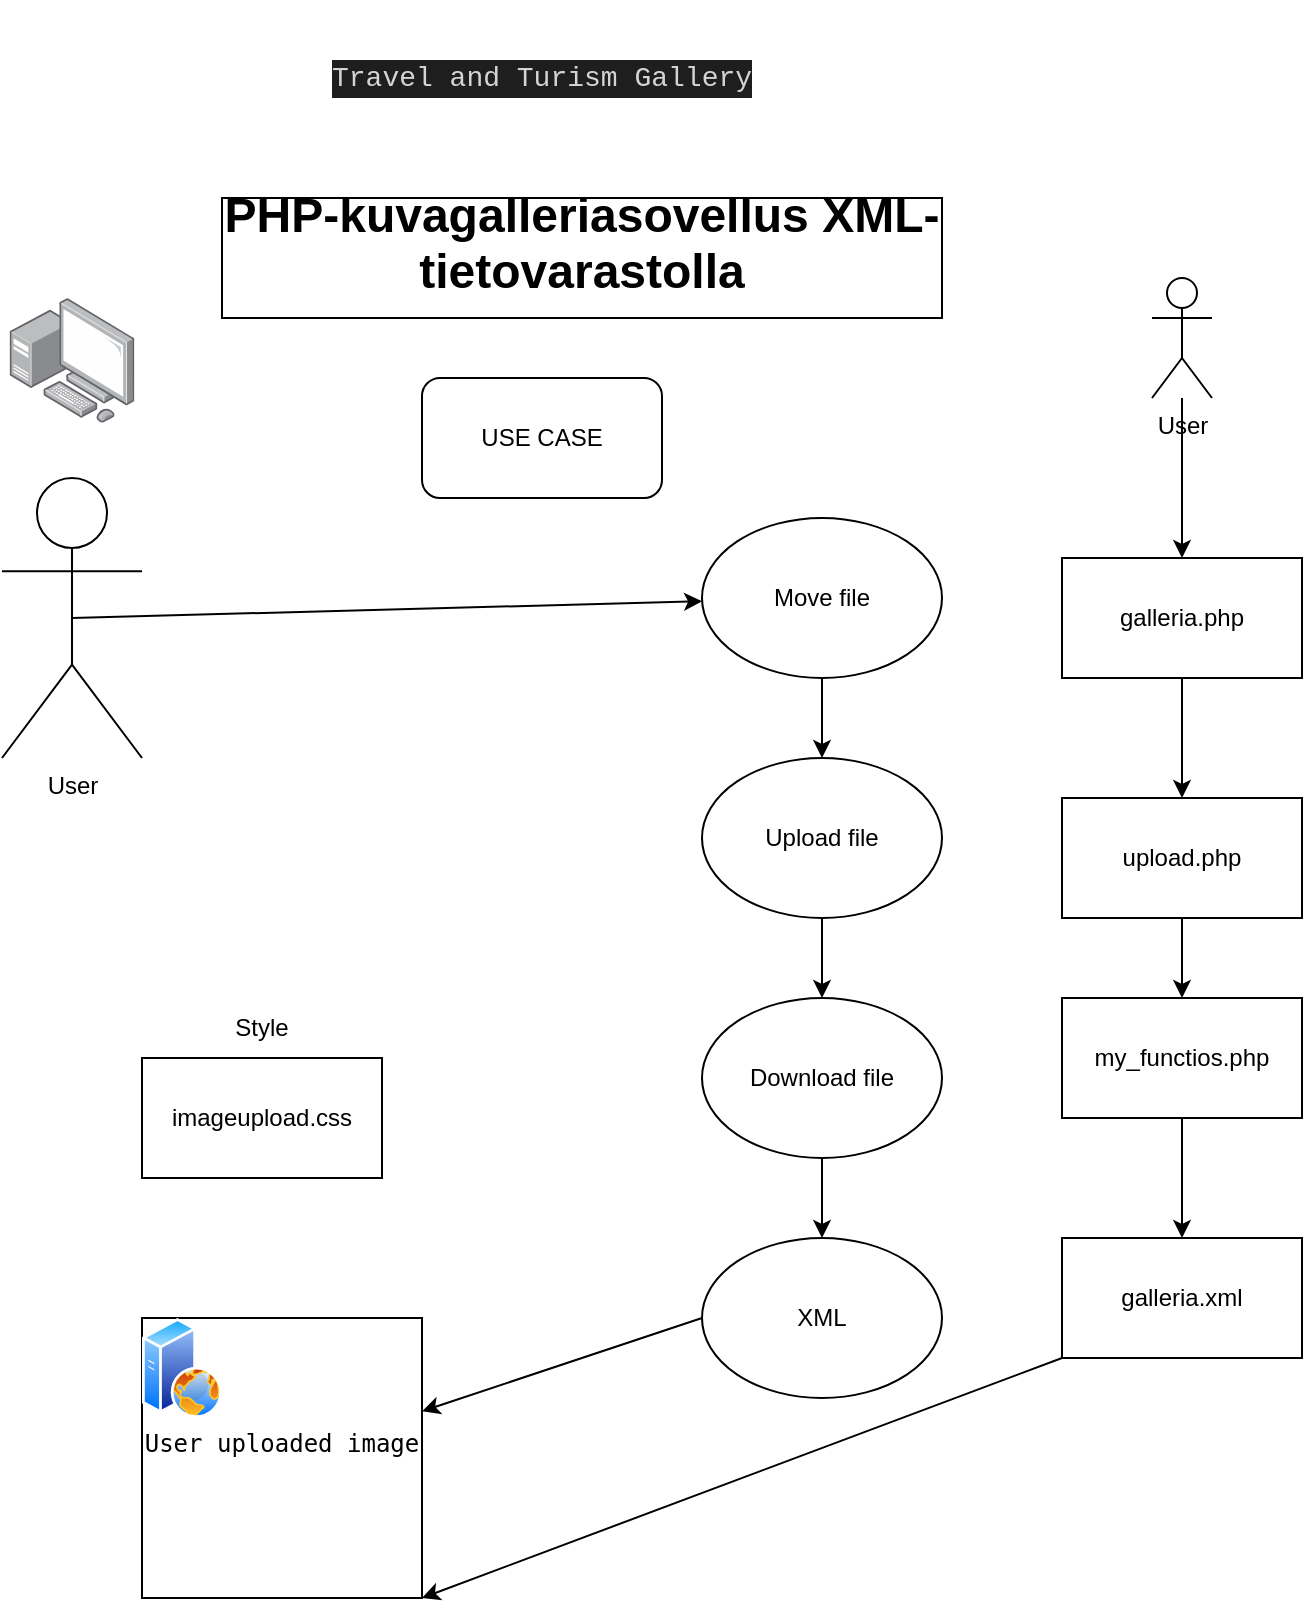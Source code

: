 <mxfile version="13.7.9" type="device"><diagram id="3u-kORJUIv4Gpr1ba2dF" name="Sivu-1"><mxGraphModel dx="1422" dy="1991" grid="1" gridSize="10" guides="1" tooltips="1" connect="1" arrows="1" fold="1" page="1" pageScale="1" pageWidth="827" pageHeight="1169" math="0" shadow="0"><root><mxCell id="0"/><mxCell id="1" parent="0"/><mxCell id="vqOfBWrLuPoAhY5dBW30-1" value="User" style="shape=umlActor;verticalLabelPosition=bottom;verticalAlign=top;html=1;outlineConnect=0;" vertex="1" parent="1"><mxGeometry x="90" y="220" width="70" height="140" as="geometry"/></mxCell><mxCell id="vqOfBWrLuPoAhY5dBW30-2" value="&#10;&lt;h1 class=&quot;page-header&quot;&gt;PHP-kuvagalleriasovellus XML-tietovarastolla&lt;/h1&gt;&#10;&#10;" style="rounded=0;whiteSpace=wrap;html=1;" vertex="1" parent="1"><mxGeometry x="200" y="80" width="360" height="60" as="geometry"/></mxCell><mxCell id="vqOfBWrLuPoAhY5dBW30-3" value="USE CASE" style="rounded=1;whiteSpace=wrap;html=1;" vertex="1" parent="1"><mxGeometry x="300" y="170" width="120" height="60" as="geometry"/></mxCell><mxCell id="vqOfBWrLuPoAhY5dBW30-4" value="Move file" style="ellipse;whiteSpace=wrap;html=1;" vertex="1" parent="1"><mxGeometry x="440" y="240" width="120" height="80" as="geometry"/></mxCell><mxCell id="vqOfBWrLuPoAhY5dBW30-5" value="" style="endArrow=classic;html=1;exitX=0.5;exitY=0.5;exitDx=0;exitDy=0;exitPerimeter=0;" edge="1" parent="1" source="vqOfBWrLuPoAhY5dBW30-1" target="vqOfBWrLuPoAhY5dBW30-4"><mxGeometry width="50" height="50" relative="1" as="geometry"><mxPoint x="390" y="450" as="sourcePoint"/><mxPoint x="440" y="400" as="targetPoint"/></mxGeometry></mxCell><mxCell id="vqOfBWrLuPoAhY5dBW30-6" value="Upload file" style="ellipse;whiteSpace=wrap;html=1;" vertex="1" parent="1"><mxGeometry x="440" y="360" width="120" height="80" as="geometry"/></mxCell><mxCell id="vqOfBWrLuPoAhY5dBW30-7" value="Download file" style="ellipse;whiteSpace=wrap;html=1;" vertex="1" parent="1"><mxGeometry x="440" y="480" width="120" height="80" as="geometry"/></mxCell><mxCell id="vqOfBWrLuPoAhY5dBW30-8" value="XML" style="ellipse;whiteSpace=wrap;html=1;" vertex="1" parent="1"><mxGeometry x="440" y="600" width="120" height="80" as="geometry"/></mxCell><mxCell id="vqOfBWrLuPoAhY5dBW30-9" value="&#10;&#10;&lt;div style=&quot;color: rgb(212, 212, 212); background-color: rgb(30, 30, 30); font-family: consolas, &amp;quot;courier new&amp;quot;, monospace; font-weight: normal; font-size: 14px; line-height: 19px;&quot;&gt;&lt;div&gt;&lt;span style=&quot;color: #d4d4d4&quot;&gt;Travel&amp;nbsp;and&amp;nbsp;Turism&amp;nbsp;Gallery&lt;/span&gt;&lt;/div&gt;&lt;/div&gt;&#10;&#10;" style="text;html=1;strokeColor=none;fillColor=none;align=center;verticalAlign=middle;whiteSpace=wrap;rounded=0;" vertex="1" parent="1"><mxGeometry x="340" y="10" width="40" height="20" as="geometry"/></mxCell><mxCell id="vqOfBWrLuPoAhY5dBW30-10" value="&#10;&lt;div class=&quot;tw-ta-container hide-focus-ring tw-nfl&quot; id=&quot;tw-target-text-container&quot; tabindex=&quot;0&quot;&gt;&lt;pre class=&quot;tw-data-text tw-text-large XcVN5d tw-ta&quot; id=&quot;tw-target-text&quot; style=&quot;text-align: left&quot; dir=&quot;ltr&quot;&gt;&lt;span lang=&quot;en&quot;&gt;User uploaded image&lt;/span&gt;&lt;/pre&gt;&lt;/div&gt;&lt;div class=&quot;tw-ta-container hide-focus-ring tw-nfl&quot; id=&quot;tw-target-rmn-container&quot;&gt;&lt;pre class=&quot;tw-data-placeholder tw-text-small tw-ta&quot; id=&quot;tw-target-rmn&quot; style=&quot;text-align: left&quot; dir=&quot;ltr&quot;&gt;&lt;span&gt;&lt;/span&gt;&lt;/pre&gt;&lt;/div&gt;&#10;&#10;" style="whiteSpace=wrap;html=1;aspect=fixed;" vertex="1" parent="1"><mxGeometry x="160" y="640" width="140" height="140" as="geometry"/></mxCell><mxCell id="vqOfBWrLuPoAhY5dBW30-11" value="" style="endArrow=classic;html=1;exitX=0;exitY=0.5;exitDx=0;exitDy=0;" edge="1" parent="1" source="vqOfBWrLuPoAhY5dBW30-8" target="vqOfBWrLuPoAhY5dBW30-10"><mxGeometry width="50" height="50" relative="1" as="geometry"><mxPoint x="560" y="460" as="sourcePoint"/><mxPoint x="610" y="410" as="targetPoint"/></mxGeometry></mxCell><mxCell id="vqOfBWrLuPoAhY5dBW30-13" value="" style="points=[];aspect=fixed;html=1;align=center;shadow=0;dashed=0;image;image=img/lib/allied_telesis/computer_and_terminals/Personal_Computer_with_Server.svg;" vertex="1" parent="1"><mxGeometry x="93.8" y="130" width="62.4" height="62.4" as="geometry"/></mxCell><mxCell id="vqOfBWrLuPoAhY5dBW30-14" value="" style="aspect=fixed;perimeter=ellipsePerimeter;html=1;align=center;shadow=0;dashed=0;spacingTop=3;image;image=img/lib/active_directory/web_server.svg;" vertex="1" parent="1"><mxGeometry x="160" y="640" width="40" height="50" as="geometry"/></mxCell><mxCell id="vqOfBWrLuPoAhY5dBW30-15" value="" style="endArrow=classic;html=1;exitX=0.5;exitY=1;exitDx=0;exitDy=0;entryX=0.5;entryY=0;entryDx=0;entryDy=0;" edge="1" parent="1" source="vqOfBWrLuPoAhY5dBW30-4" target="vqOfBWrLuPoAhY5dBW30-6"><mxGeometry width="50" height="50" relative="1" as="geometry"><mxPoint x="560" y="460" as="sourcePoint"/><mxPoint x="610" y="410" as="targetPoint"/></mxGeometry></mxCell><mxCell id="vqOfBWrLuPoAhY5dBW30-16" value="" style="endArrow=classic;html=1;exitX=0.5;exitY=1;exitDx=0;exitDy=0;entryX=0.5;entryY=0;entryDx=0;entryDy=0;" edge="1" parent="1" source="vqOfBWrLuPoAhY5dBW30-6" target="vqOfBWrLuPoAhY5dBW30-7"><mxGeometry width="50" height="50" relative="1" as="geometry"><mxPoint x="560" y="460" as="sourcePoint"/><mxPoint x="610" y="410" as="targetPoint"/></mxGeometry></mxCell><mxCell id="vqOfBWrLuPoAhY5dBW30-17" value="" style="endArrow=classic;html=1;exitX=0.5;exitY=1;exitDx=0;exitDy=0;entryX=0.5;entryY=0;entryDx=0;entryDy=0;" edge="1" parent="1" source="vqOfBWrLuPoAhY5dBW30-7" target="vqOfBWrLuPoAhY5dBW30-8"><mxGeometry width="50" height="50" relative="1" as="geometry"><mxPoint x="560" y="460" as="sourcePoint"/><mxPoint x="610" y="410" as="targetPoint"/></mxGeometry></mxCell><mxCell id="vqOfBWrLuPoAhY5dBW30-18" value="galleria.php" style="rounded=0;whiteSpace=wrap;html=1;" vertex="1" parent="1"><mxGeometry x="620" y="260" width="120" height="60" as="geometry"/></mxCell><mxCell id="vqOfBWrLuPoAhY5dBW30-19" value="upload.php" style="rounded=0;whiteSpace=wrap;html=1;" vertex="1" parent="1"><mxGeometry x="620" y="380" width="120" height="60" as="geometry"/></mxCell><mxCell id="vqOfBWrLuPoAhY5dBW30-20" value="my_functios.php" style="rounded=0;whiteSpace=wrap;html=1;" vertex="1" parent="1"><mxGeometry x="620" y="480" width="120" height="60" as="geometry"/></mxCell><mxCell id="vqOfBWrLuPoAhY5dBW30-21" value="galleria.xml" style="rounded=0;whiteSpace=wrap;html=1;" vertex="1" parent="1"><mxGeometry x="620" y="600" width="120" height="60" as="geometry"/></mxCell><mxCell id="vqOfBWrLuPoAhY5dBW30-22" value="imageupload.css" style="rounded=0;whiteSpace=wrap;html=1;" vertex="1" parent="1"><mxGeometry x="160" y="510" width="120" height="60" as="geometry"/></mxCell><mxCell id="vqOfBWrLuPoAhY5dBW30-23" value="Style" style="text;html=1;strokeColor=none;fillColor=none;align=center;verticalAlign=middle;whiteSpace=wrap;rounded=0;" vertex="1" parent="1"><mxGeometry x="200" y="470" width="40" height="50" as="geometry"/></mxCell><mxCell id="vqOfBWrLuPoAhY5dBW30-24" value="" style="endArrow=classic;html=1;exitX=0.5;exitY=1;exitDx=0;exitDy=0;entryX=0.5;entryY=0;entryDx=0;entryDy=0;" edge="1" parent="1" source="vqOfBWrLuPoAhY5dBW30-18" target="vqOfBWrLuPoAhY5dBW30-19"><mxGeometry width="50" height="50" relative="1" as="geometry"><mxPoint x="560" y="460" as="sourcePoint"/><mxPoint x="610" y="410" as="targetPoint"/></mxGeometry></mxCell><mxCell id="vqOfBWrLuPoAhY5dBW30-26" value="" style="endArrow=classic;html=1;exitX=0.5;exitY=1;exitDx=0;exitDy=0;entryX=0.5;entryY=0;entryDx=0;entryDy=0;" edge="1" parent="1" source="vqOfBWrLuPoAhY5dBW30-19" target="vqOfBWrLuPoAhY5dBW30-20"><mxGeometry width="50" height="50" relative="1" as="geometry"><mxPoint x="560" y="460" as="sourcePoint"/><mxPoint x="610" y="410" as="targetPoint"/></mxGeometry></mxCell><mxCell id="vqOfBWrLuPoAhY5dBW30-27" value="" style="endArrow=classic;html=1;exitX=0.5;exitY=1;exitDx=0;exitDy=0;entryX=0.5;entryY=0;entryDx=0;entryDy=0;" edge="1" parent="1" source="vqOfBWrLuPoAhY5dBW30-20" target="vqOfBWrLuPoAhY5dBW30-21"><mxGeometry width="50" height="50" relative="1" as="geometry"><mxPoint x="560" y="460" as="sourcePoint"/><mxPoint x="610" y="410" as="targetPoint"/></mxGeometry></mxCell><mxCell id="vqOfBWrLuPoAhY5dBW30-28" value="" style="endArrow=classic;html=1;exitX=0;exitY=1;exitDx=0;exitDy=0;entryX=1;entryY=1;entryDx=0;entryDy=0;" edge="1" parent="1" source="vqOfBWrLuPoAhY5dBW30-21" target="vqOfBWrLuPoAhY5dBW30-10"><mxGeometry width="50" height="50" relative="1" as="geometry"><mxPoint x="560" y="460" as="sourcePoint"/><mxPoint x="610" y="410" as="targetPoint"/></mxGeometry></mxCell><mxCell id="vqOfBWrLuPoAhY5dBW30-29" value="User" style="shape=umlActor;verticalLabelPosition=bottom;verticalAlign=top;html=1;outlineConnect=0;" vertex="1" parent="1"><mxGeometry x="665" y="120" width="30" height="60" as="geometry"/></mxCell><mxCell id="vqOfBWrLuPoAhY5dBW30-30" value="" style="endArrow=classic;html=1;entryX=0.5;entryY=0;entryDx=0;entryDy=0;" edge="1" parent="1" source="vqOfBWrLuPoAhY5dBW30-29" target="vqOfBWrLuPoAhY5dBW30-18"><mxGeometry width="50" height="50" relative="1" as="geometry"><mxPoint x="560" y="460" as="sourcePoint"/><mxPoint x="610" y="410" as="targetPoint"/></mxGeometry></mxCell></root></mxGraphModel></diagram></mxfile>